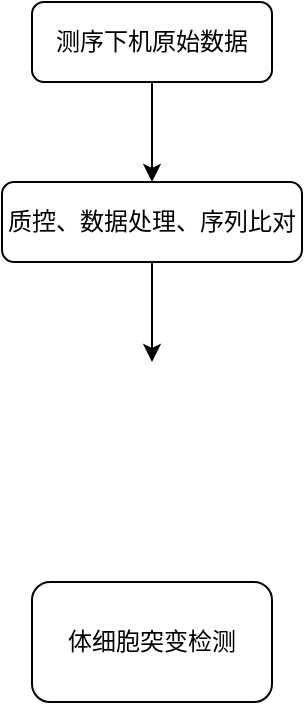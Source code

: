 <mxfile version="15.2.7" type="github">
  <diagram id="bhPEXlC3Mke-VyNkPj3K" name="Page-1">
    <mxGraphModel dx="1360" dy="834" grid="1" gridSize="10" guides="1" tooltips="1" connect="1" arrows="1" fold="1" page="1" pageScale="1" pageWidth="827" pageHeight="1169" math="0" shadow="0">
      <root>
        <mxCell id="0" />
        <mxCell id="1" parent="0" />
        <mxCell id="WCUaTuWKZt8PMg-780Ac-3" style="edgeStyle=orthogonalEdgeStyle;rounded=0;orthogonalLoop=1;jettySize=auto;html=1;exitX=0.5;exitY=1;exitDx=0;exitDy=0;" edge="1" parent="1" source="WCUaTuWKZt8PMg-780Ac-1">
          <mxGeometry relative="1" as="geometry">
            <mxPoint x="410" y="200" as="targetPoint" />
          </mxGeometry>
        </mxCell>
        <mxCell id="WCUaTuWKZt8PMg-780Ac-1" value="测序下机原始数据" style="rounded=1;whiteSpace=wrap;html=1;" vertex="1" parent="1">
          <mxGeometry x="350" y="110" width="120" height="40" as="geometry" />
        </mxCell>
        <mxCell id="WCUaTuWKZt8PMg-780Ac-4" value="体细胞突变检测" style="rounded=1;whiteSpace=wrap;html=1;" vertex="1" parent="1">
          <mxGeometry x="350" y="400" width="120" height="60" as="geometry" />
        </mxCell>
        <mxCell id="WCUaTuWKZt8PMg-780Ac-6" style="edgeStyle=orthogonalEdgeStyle;rounded=0;orthogonalLoop=1;jettySize=auto;html=1;exitX=0.5;exitY=1;exitDx=0;exitDy=0;" edge="1" parent="1" source="WCUaTuWKZt8PMg-780Ac-5">
          <mxGeometry relative="1" as="geometry">
            <mxPoint x="410" y="290" as="targetPoint" />
          </mxGeometry>
        </mxCell>
        <mxCell id="WCUaTuWKZt8PMg-780Ac-5" value="质控、数据处理、序列比对" style="rounded=1;whiteSpace=wrap;html=1;" vertex="1" parent="1">
          <mxGeometry x="335" y="200" width="150" height="40" as="geometry" />
        </mxCell>
      </root>
    </mxGraphModel>
  </diagram>
</mxfile>

